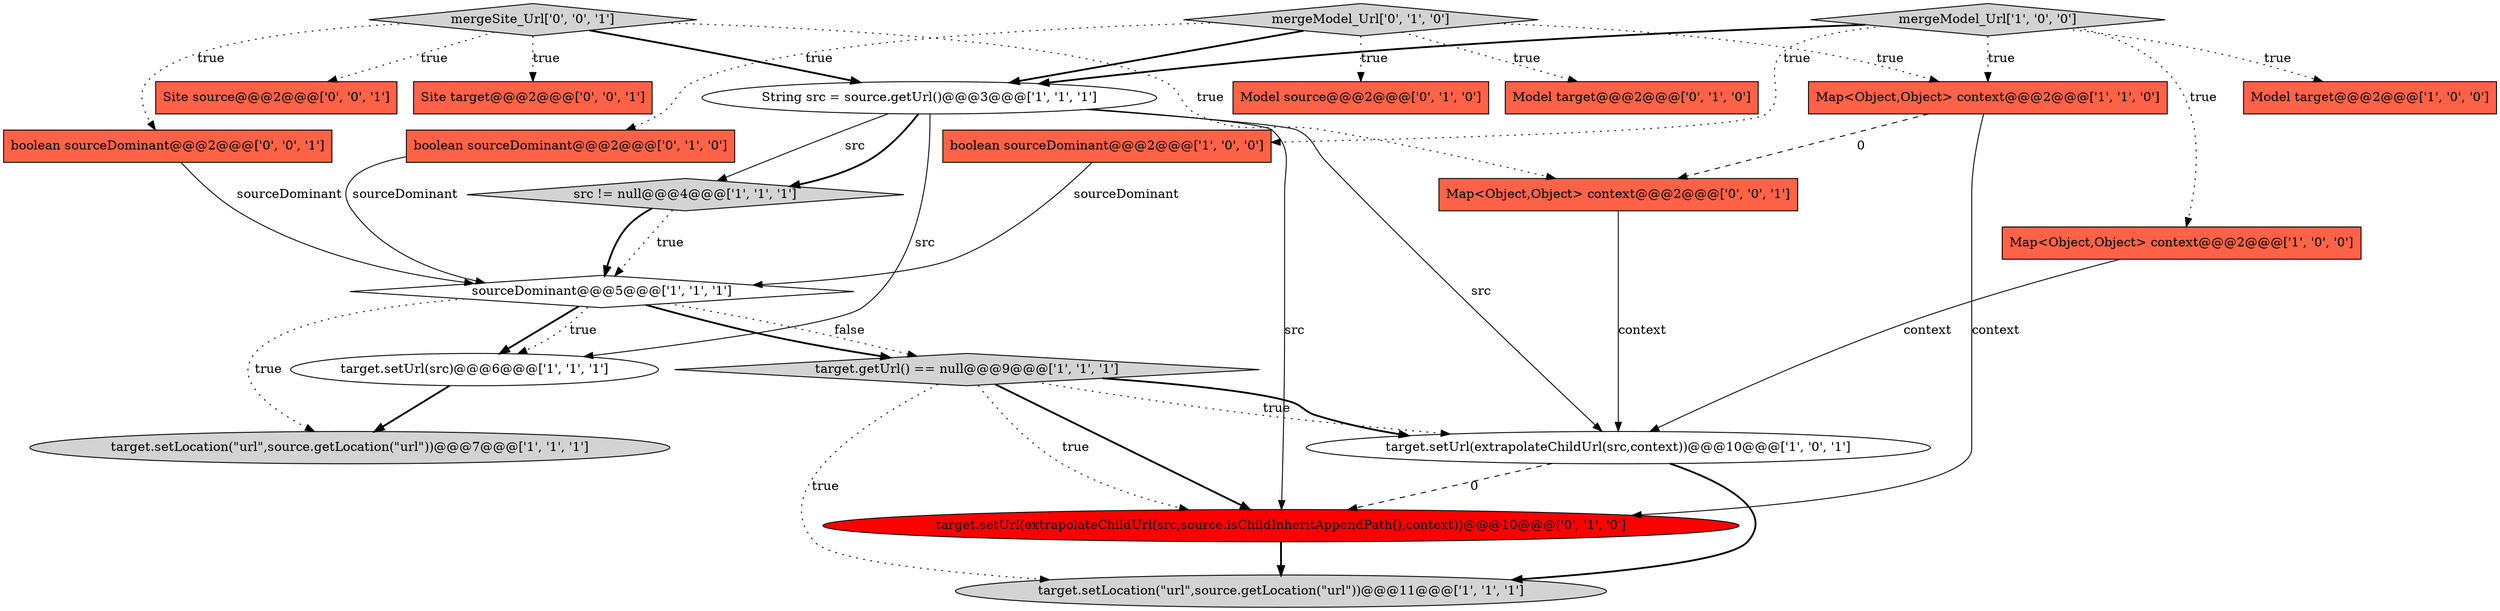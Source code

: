 digraph {
20 [style = filled, label = "Site source@@@2@@@['0', '0', '1']", fillcolor = tomato, shape = box image = "AAA0AAABBB3BBB"];
21 [style = filled, label = "Site target@@@2@@@['0', '0', '1']", fillcolor = tomato, shape = box image = "AAA0AAABBB3BBB"];
15 [style = filled, label = "mergeModel_Url['0', '1', '0']", fillcolor = lightgray, shape = diamond image = "AAA0AAABBB2BBB"];
16 [style = filled, label = "Model source@@@2@@@['0', '1', '0']", fillcolor = tomato, shape = box image = "AAA0AAABBB2BBB"];
17 [style = filled, label = "target.setUrl(extrapolateChildUrl(src,source.isChildInheritAppendPath(),context))@@@10@@@['0', '1', '0']", fillcolor = red, shape = ellipse image = "AAA1AAABBB2BBB"];
0 [style = filled, label = "String src = source.getUrl()@@@3@@@['1', '1', '1']", fillcolor = white, shape = ellipse image = "AAA0AAABBB1BBB"];
19 [style = filled, label = "boolean sourceDominant@@@2@@@['0', '0', '1']", fillcolor = tomato, shape = box image = "AAA0AAABBB3BBB"];
22 [style = filled, label = "Map<Object,Object> context@@@2@@@['0', '0', '1']", fillcolor = tomato, shape = box image = "AAA0AAABBB3BBB"];
6 [style = filled, label = "Map<Object,Object> context@@@2@@@['1', '0', '0']", fillcolor = tomato, shape = box image = "AAA0AAABBB1BBB"];
3 [style = filled, label = "target.getUrl() == null@@@9@@@['1', '1', '1']", fillcolor = lightgray, shape = diamond image = "AAA0AAABBB1BBB"];
11 [style = filled, label = "src != null@@@4@@@['1', '1', '1']", fillcolor = lightgray, shape = diamond image = "AAA0AAABBB1BBB"];
18 [style = filled, label = "mergeSite_Url['0', '0', '1']", fillcolor = lightgray, shape = diamond image = "AAA0AAABBB3BBB"];
12 [style = filled, label = "target.setLocation(\"url\",source.getLocation(\"url\"))@@@11@@@['1', '1', '1']", fillcolor = lightgray, shape = ellipse image = "AAA0AAABBB1BBB"];
8 [style = filled, label = "Map<Object,Object> context@@@2@@@['1', '1', '0']", fillcolor = tomato, shape = box image = "AAA0AAABBB1BBB"];
4 [style = filled, label = "boolean sourceDominant@@@2@@@['1', '0', '0']", fillcolor = tomato, shape = box image = "AAA0AAABBB1BBB"];
1 [style = filled, label = "sourceDominant@@@5@@@['1', '1', '1']", fillcolor = white, shape = diamond image = "AAA0AAABBB1BBB"];
10 [style = filled, label = "mergeModel_Url['1', '0', '0']", fillcolor = lightgray, shape = diamond image = "AAA0AAABBB1BBB"];
2 [style = filled, label = "Model target@@@2@@@['1', '0', '0']", fillcolor = tomato, shape = box image = "AAA0AAABBB1BBB"];
14 [style = filled, label = "Model target@@@2@@@['0', '1', '0']", fillcolor = tomato, shape = box image = "AAA0AAABBB2BBB"];
9 [style = filled, label = "target.setLocation(\"url\",source.getLocation(\"url\"))@@@7@@@['1', '1', '1']", fillcolor = lightgray, shape = ellipse image = "AAA0AAABBB1BBB"];
13 [style = filled, label = "boolean sourceDominant@@@2@@@['0', '1', '0']", fillcolor = tomato, shape = box image = "AAA0AAABBB2BBB"];
5 [style = filled, label = "target.setUrl(src)@@@6@@@['1', '1', '1']", fillcolor = white, shape = ellipse image = "AAA0AAABBB1BBB"];
7 [style = filled, label = "target.setUrl(extrapolateChildUrl(src,context))@@@10@@@['1', '0', '1']", fillcolor = white, shape = ellipse image = "AAA0AAABBB1BBB"];
1->5 [style = bold, label=""];
1->3 [style = dotted, label="false"];
10->8 [style = dotted, label="true"];
3->7 [style = dotted, label="true"];
10->6 [style = dotted, label="true"];
5->9 [style = bold, label=""];
11->1 [style = bold, label=""];
7->12 [style = bold, label=""];
7->17 [style = dashed, label="0"];
11->1 [style = dotted, label="true"];
0->11 [style = solid, label="src"];
18->21 [style = dotted, label="true"];
1->3 [style = bold, label=""];
18->19 [style = dotted, label="true"];
0->11 [style = bold, label=""];
18->20 [style = dotted, label="true"];
15->14 [style = dotted, label="true"];
15->16 [style = dotted, label="true"];
22->7 [style = solid, label="context"];
4->1 [style = solid, label="sourceDominant"];
15->13 [style = dotted, label="true"];
0->17 [style = solid, label="src"];
8->22 [style = dashed, label="0"];
17->12 [style = bold, label=""];
15->8 [style = dotted, label="true"];
13->1 [style = solid, label="sourceDominant"];
3->7 [style = bold, label=""];
10->2 [style = dotted, label="true"];
3->12 [style = dotted, label="true"];
15->0 [style = bold, label=""];
1->9 [style = dotted, label="true"];
10->0 [style = bold, label=""];
6->7 [style = solid, label="context"];
8->17 [style = solid, label="context"];
19->1 [style = solid, label="sourceDominant"];
3->17 [style = bold, label=""];
3->17 [style = dotted, label="true"];
10->4 [style = dotted, label="true"];
0->5 [style = solid, label="src"];
18->0 [style = bold, label=""];
1->5 [style = dotted, label="true"];
0->7 [style = solid, label="src"];
18->22 [style = dotted, label="true"];
}
